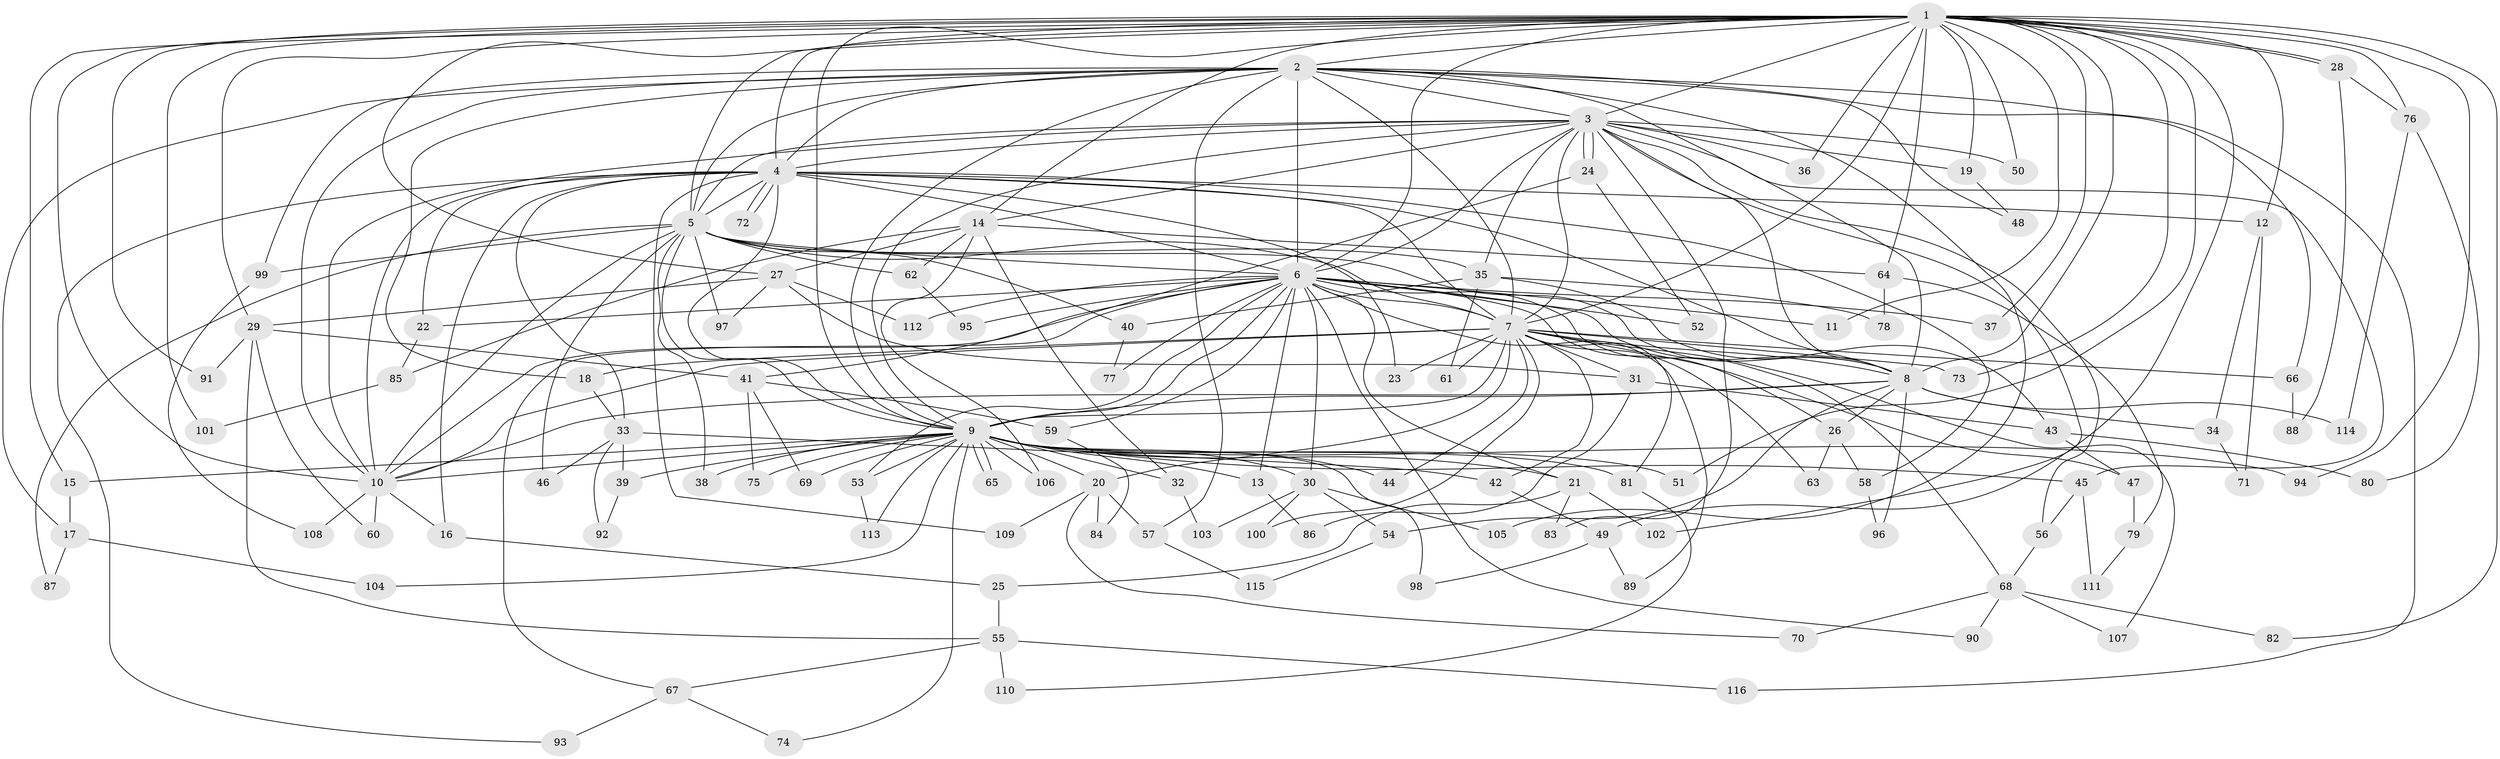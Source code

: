 // Generated by graph-tools (version 1.1) at 2025/01/03/09/25 03:01:18]
// undirected, 116 vertices, 257 edges
graph export_dot {
graph [start="1"]
  node [color=gray90,style=filled];
  1;
  2;
  3;
  4;
  5;
  6;
  7;
  8;
  9;
  10;
  11;
  12;
  13;
  14;
  15;
  16;
  17;
  18;
  19;
  20;
  21;
  22;
  23;
  24;
  25;
  26;
  27;
  28;
  29;
  30;
  31;
  32;
  33;
  34;
  35;
  36;
  37;
  38;
  39;
  40;
  41;
  42;
  43;
  44;
  45;
  46;
  47;
  48;
  49;
  50;
  51;
  52;
  53;
  54;
  55;
  56;
  57;
  58;
  59;
  60;
  61;
  62;
  63;
  64;
  65;
  66;
  67;
  68;
  69;
  70;
  71;
  72;
  73;
  74;
  75;
  76;
  77;
  78;
  79;
  80;
  81;
  82;
  83;
  84;
  85;
  86;
  87;
  88;
  89;
  90;
  91;
  92;
  93;
  94;
  95;
  96;
  97;
  98;
  99;
  100;
  101;
  102;
  103;
  104;
  105;
  106;
  107;
  108;
  109;
  110;
  111;
  112;
  113;
  114;
  115;
  116;
  1 -- 2;
  1 -- 3;
  1 -- 4;
  1 -- 5;
  1 -- 6;
  1 -- 7;
  1 -- 8;
  1 -- 9;
  1 -- 10;
  1 -- 11;
  1 -- 12;
  1 -- 14;
  1 -- 15;
  1 -- 19;
  1 -- 27;
  1 -- 28;
  1 -- 28;
  1 -- 29;
  1 -- 36;
  1 -- 37;
  1 -- 49;
  1 -- 50;
  1 -- 51;
  1 -- 64;
  1 -- 73;
  1 -- 76;
  1 -- 82;
  1 -- 91;
  1 -- 94;
  1 -- 101;
  2 -- 3;
  2 -- 4;
  2 -- 5;
  2 -- 6;
  2 -- 7;
  2 -- 8;
  2 -- 9;
  2 -- 10;
  2 -- 17;
  2 -- 18;
  2 -- 48;
  2 -- 57;
  2 -- 66;
  2 -- 99;
  2 -- 105;
  2 -- 116;
  3 -- 4;
  3 -- 5;
  3 -- 6;
  3 -- 7;
  3 -- 8;
  3 -- 9;
  3 -- 10;
  3 -- 14;
  3 -- 19;
  3 -- 24;
  3 -- 24;
  3 -- 35;
  3 -- 36;
  3 -- 45;
  3 -- 50;
  3 -- 56;
  3 -- 83;
  3 -- 102;
  4 -- 5;
  4 -- 6;
  4 -- 7;
  4 -- 8;
  4 -- 9;
  4 -- 10;
  4 -- 12;
  4 -- 16;
  4 -- 22;
  4 -- 23;
  4 -- 33;
  4 -- 58;
  4 -- 72;
  4 -- 72;
  4 -- 93;
  4 -- 109;
  5 -- 6;
  5 -- 7;
  5 -- 8;
  5 -- 9;
  5 -- 10;
  5 -- 35;
  5 -- 38;
  5 -- 40;
  5 -- 46;
  5 -- 62;
  5 -- 87;
  5 -- 97;
  5 -- 99;
  6 -- 7;
  6 -- 8;
  6 -- 9;
  6 -- 10;
  6 -- 11;
  6 -- 13;
  6 -- 21;
  6 -- 22;
  6 -- 26;
  6 -- 30;
  6 -- 37;
  6 -- 52;
  6 -- 53;
  6 -- 59;
  6 -- 67;
  6 -- 68;
  6 -- 77;
  6 -- 89;
  6 -- 90;
  6 -- 95;
  6 -- 112;
  7 -- 8;
  7 -- 9;
  7 -- 10;
  7 -- 18;
  7 -- 20;
  7 -- 23;
  7 -- 31;
  7 -- 42;
  7 -- 44;
  7 -- 47;
  7 -- 61;
  7 -- 63;
  7 -- 66;
  7 -- 73;
  7 -- 81;
  7 -- 100;
  7 -- 107;
  8 -- 9;
  8 -- 10;
  8 -- 26;
  8 -- 34;
  8 -- 54;
  8 -- 96;
  8 -- 114;
  9 -- 10;
  9 -- 13;
  9 -- 15;
  9 -- 20;
  9 -- 21;
  9 -- 30;
  9 -- 32;
  9 -- 38;
  9 -- 39;
  9 -- 44;
  9 -- 45;
  9 -- 51;
  9 -- 53;
  9 -- 65;
  9 -- 65;
  9 -- 69;
  9 -- 74;
  9 -- 75;
  9 -- 81;
  9 -- 94;
  9 -- 98;
  9 -- 104;
  9 -- 106;
  9 -- 113;
  10 -- 16;
  10 -- 60;
  10 -- 108;
  12 -- 34;
  12 -- 71;
  13 -- 86;
  14 -- 27;
  14 -- 32;
  14 -- 62;
  14 -- 64;
  14 -- 85;
  14 -- 106;
  15 -- 17;
  16 -- 25;
  17 -- 87;
  17 -- 104;
  18 -- 33;
  19 -- 48;
  20 -- 57;
  20 -- 70;
  20 -- 84;
  20 -- 109;
  21 -- 25;
  21 -- 83;
  21 -- 102;
  22 -- 85;
  24 -- 41;
  24 -- 52;
  25 -- 55;
  26 -- 58;
  26 -- 63;
  27 -- 29;
  27 -- 31;
  27 -- 97;
  27 -- 112;
  28 -- 76;
  28 -- 88;
  29 -- 41;
  29 -- 55;
  29 -- 60;
  29 -- 91;
  30 -- 54;
  30 -- 100;
  30 -- 103;
  30 -- 105;
  31 -- 43;
  31 -- 86;
  32 -- 103;
  33 -- 39;
  33 -- 42;
  33 -- 46;
  33 -- 92;
  34 -- 71;
  35 -- 40;
  35 -- 43;
  35 -- 61;
  35 -- 78;
  39 -- 92;
  40 -- 77;
  41 -- 59;
  41 -- 69;
  41 -- 75;
  42 -- 49;
  43 -- 47;
  43 -- 80;
  45 -- 56;
  45 -- 111;
  47 -- 79;
  49 -- 89;
  49 -- 98;
  53 -- 113;
  54 -- 115;
  55 -- 67;
  55 -- 110;
  55 -- 116;
  56 -- 68;
  57 -- 115;
  58 -- 96;
  59 -- 84;
  62 -- 95;
  64 -- 78;
  64 -- 79;
  66 -- 88;
  67 -- 74;
  67 -- 93;
  68 -- 70;
  68 -- 82;
  68 -- 90;
  68 -- 107;
  76 -- 80;
  76 -- 114;
  79 -- 111;
  81 -- 110;
  85 -- 101;
  99 -- 108;
}

